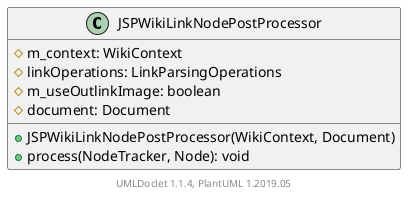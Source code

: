 @startuml

    class JSPWikiLinkNodePostProcessor [[JSPWikiLinkNodePostProcessor.html]] {
        #m_context: WikiContext
        #linkOperations: LinkParsingOperations
        #m_useOutlinkImage: boolean
        #document: Document
        +JSPWikiLinkNodePostProcessor(WikiContext, Document)
        +process(NodeTracker, Node): void
    }


    center footer UMLDoclet 1.1.4, PlantUML 1.2019.05
@enduml
